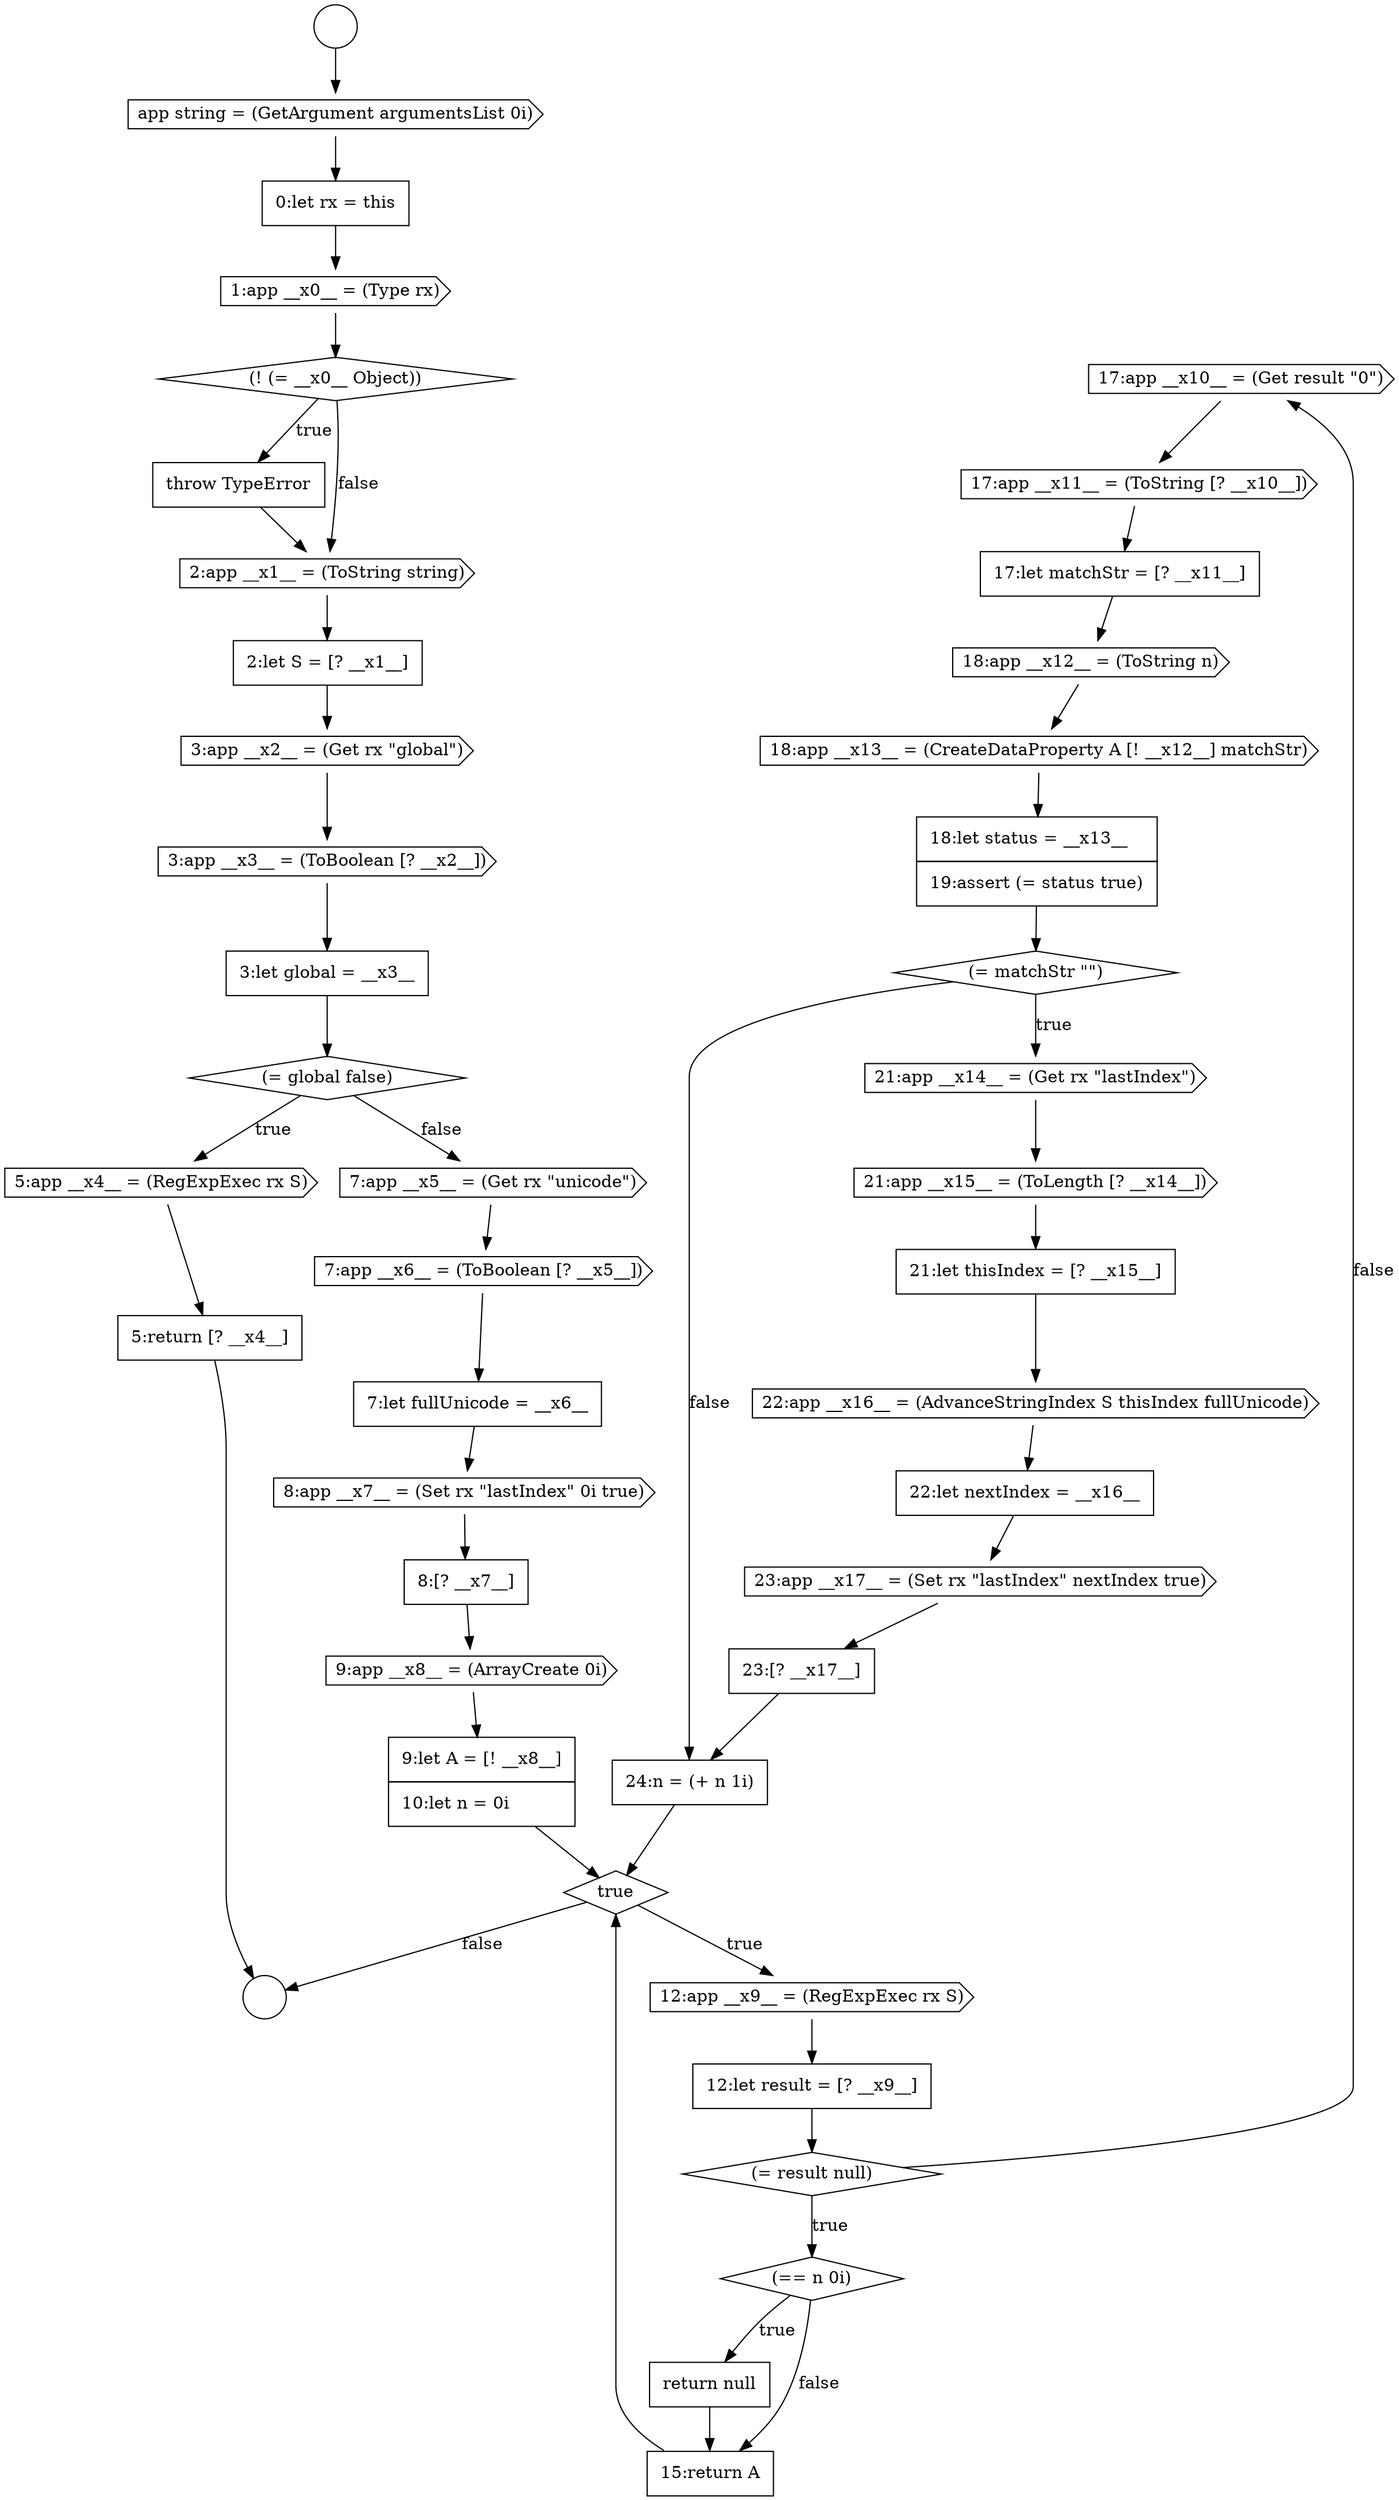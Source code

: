 digraph {
  node14200 [shape=cds, label=<<font color="black">17:app __x10__ = (Get result &quot;0&quot;)</font>> color="black" fillcolor="white" style=filled]
  node14205 [shape=none, margin=0, label=<<font color="black">
    <table border="0" cellborder="1" cellspacing="0" cellpadding="10">
      <tr><td align="left">18:let status = __x13__</td></tr>
      <tr><td align="left">19:assert (= status true)</td></tr>
    </table>
  </font>> color="black" fillcolor="white" style=filled]
  node14209 [shape=none, margin=0, label=<<font color="black">
    <table border="0" cellborder="1" cellspacing="0" cellpadding="10">
      <tr><td align="left">21:let thisIndex = [? __x15__]</td></tr>
    </table>
  </font>> color="black" fillcolor="white" style=filled]
  node14196 [shape=diamond, label=<<font color="black">(= result null)</font>> color="black" fillcolor="white" style=filled]
  node14184 [shape=cds, label=<<font color="black">5:app __x4__ = (RegExpExec rx S)</font>> color="black" fillcolor="white" style=filled]
  node14199 [shape=none, margin=0, label=<<font color="black">
    <table border="0" cellborder="1" cellspacing="0" cellpadding="10">
      <tr><td align="left">15:return A</td></tr>
    </table>
  </font>> color="black" fillcolor="white" style=filled]
  node14174 [shape=none, margin=0, label=<<font color="black">
    <table border="0" cellborder="1" cellspacing="0" cellpadding="10">
      <tr><td align="left">0:let rx = this</td></tr>
    </table>
  </font>> color="black" fillcolor="white" style=filled]
  node14183 [shape=diamond, label=<<font color="black">(= global false)</font>> color="black" fillcolor="white" style=filled]
  node14178 [shape=cds, label=<<font color="black">2:app __x1__ = (ToString string)</font>> color="black" fillcolor="white" style=filled]
  node14201 [shape=cds, label=<<font color="black">17:app __x11__ = (ToString [? __x10__])</font>> color="black" fillcolor="white" style=filled]
  node14182 [shape=none, margin=0, label=<<font color="black">
    <table border="0" cellborder="1" cellspacing="0" cellpadding="10">
      <tr><td align="left">3:let global = __x3__</td></tr>
    </table>
  </font>> color="black" fillcolor="white" style=filled]
  node14187 [shape=cds, label=<<font color="black">7:app __x6__ = (ToBoolean [? __x5__])</font>> color="black" fillcolor="white" style=filled]
  node14210 [shape=cds, label=<<font color="black">22:app __x16__ = (AdvanceStringIndex S thisIndex fullUnicode)</font>> color="black" fillcolor="white" style=filled]
  node14171 [shape=circle label=" " color="black" fillcolor="white" style=filled]
  node14181 [shape=cds, label=<<font color="black">3:app __x3__ = (ToBoolean [? __x2__])</font>> color="black" fillcolor="white" style=filled]
  node14203 [shape=cds, label=<<font color="black">18:app __x12__ = (ToString n)</font>> color="black" fillcolor="white" style=filled]
  node14188 [shape=none, margin=0, label=<<font color="black">
    <table border="0" cellborder="1" cellspacing="0" cellpadding="10">
      <tr><td align="left">7:let fullUnicode = __x6__</td></tr>
    </table>
  </font>> color="black" fillcolor="white" style=filled]
  node14213 [shape=none, margin=0, label=<<font color="black">
    <table border="0" cellborder="1" cellspacing="0" cellpadding="10">
      <tr><td align="left">23:[? __x17__]</td></tr>
    </table>
  </font>> color="black" fillcolor="white" style=filled]
  node14192 [shape=none, margin=0, label=<<font color="black">
    <table border="0" cellborder="1" cellspacing="0" cellpadding="10">
      <tr><td align="left">9:let A = [! __x8__]</td></tr>
      <tr><td align="left">10:let n = 0i</td></tr>
    </table>
  </font>> color="black" fillcolor="white" style=filled]
  node14173 [shape=cds, label=<<font color="black">app string = (GetArgument argumentsList 0i)</font>> color="black" fillcolor="white" style=filled]
  node14212 [shape=cds, label=<<font color="black">23:app __x17__ = (Set rx &quot;lastIndex&quot; nextIndex true)</font>> color="black" fillcolor="white" style=filled]
  node14189 [shape=cds, label=<<font color="black">8:app __x7__ = (Set rx &quot;lastIndex&quot; 0i true)</font>> color="black" fillcolor="white" style=filled]
  node14180 [shape=cds, label=<<font color="black">3:app __x2__ = (Get rx &quot;global&quot;)</font>> color="black" fillcolor="white" style=filled]
  node14185 [shape=none, margin=0, label=<<font color="black">
    <table border="0" cellborder="1" cellspacing="0" cellpadding="10">
      <tr><td align="left">5:return [? __x4__]</td></tr>
    </table>
  </font>> color="black" fillcolor="white" style=filled]
  node14195 [shape=none, margin=0, label=<<font color="black">
    <table border="0" cellborder="1" cellspacing="0" cellpadding="10">
      <tr><td align="left">12:let result = [? __x9__]</td></tr>
    </table>
  </font>> color="black" fillcolor="white" style=filled]
  node14206 [shape=diamond, label=<<font color="black">(= matchStr &quot;&quot;)</font>> color="black" fillcolor="white" style=filled]
  node14193 [shape=diamond, label=<<font color="black">true</font>> color="black" fillcolor="white" style=filled]
  node14198 [shape=none, margin=0, label=<<font color="black">
    <table border="0" cellborder="1" cellspacing="0" cellpadding="10">
      <tr><td align="left">return null</td></tr>
    </table>
  </font>> color="black" fillcolor="white" style=filled]
  node14207 [shape=cds, label=<<font color="black">21:app __x14__ = (Get rx &quot;lastIndex&quot;)</font>> color="black" fillcolor="white" style=filled]
  node14194 [shape=cds, label=<<font color="black">12:app __x9__ = (RegExpExec rx S)</font>> color="black" fillcolor="white" style=filled]
  node14190 [shape=none, margin=0, label=<<font color="black">
    <table border="0" cellborder="1" cellspacing="0" cellpadding="10">
      <tr><td align="left">8:[? __x7__]</td></tr>
    </table>
  </font>> color="black" fillcolor="white" style=filled]
  node14175 [shape=cds, label=<<font color="black">1:app __x0__ = (Type rx)</font>> color="black" fillcolor="white" style=filled]
  node14211 [shape=none, margin=0, label=<<font color="black">
    <table border="0" cellborder="1" cellspacing="0" cellpadding="10">
      <tr><td align="left">22:let nextIndex = __x16__</td></tr>
    </table>
  </font>> color="black" fillcolor="white" style=filled]
  node14186 [shape=cds, label=<<font color="black">7:app __x5__ = (Get rx &quot;unicode&quot;)</font>> color="black" fillcolor="white" style=filled]
  node14179 [shape=none, margin=0, label=<<font color="black">
    <table border="0" cellborder="1" cellspacing="0" cellpadding="10">
      <tr><td align="left">2:let S = [? __x1__]</td></tr>
    </table>
  </font>> color="black" fillcolor="white" style=filled]
  node14197 [shape=diamond, label=<<font color="black">(== n 0i)</font>> color="black" fillcolor="white" style=filled]
  node14202 [shape=none, margin=0, label=<<font color="black">
    <table border="0" cellborder="1" cellspacing="0" cellpadding="10">
      <tr><td align="left">17:let matchStr = [? __x11__]</td></tr>
    </table>
  </font>> color="black" fillcolor="white" style=filled]
  node14172 [shape=circle label=" " color="black" fillcolor="white" style=filled]
  node14204 [shape=cds, label=<<font color="black">18:app __x13__ = (CreateDataProperty A [! __x12__] matchStr)</font>> color="black" fillcolor="white" style=filled]
  node14177 [shape=none, margin=0, label=<<font color="black">
    <table border="0" cellborder="1" cellspacing="0" cellpadding="10">
      <tr><td align="left">throw TypeError</td></tr>
    </table>
  </font>> color="black" fillcolor="white" style=filled]
  node14176 [shape=diamond, label=<<font color="black">(! (= __x0__ Object))</font>> color="black" fillcolor="white" style=filled]
  node14208 [shape=cds, label=<<font color="black">21:app __x15__ = (ToLength [? __x14__])</font>> color="black" fillcolor="white" style=filled]
  node14214 [shape=none, margin=0, label=<<font color="black">
    <table border="0" cellborder="1" cellspacing="0" cellpadding="10">
      <tr><td align="left">24:n = (+ n 1i)</td></tr>
    </table>
  </font>> color="black" fillcolor="white" style=filled]
  node14191 [shape=cds, label=<<font color="black">9:app __x8__ = (ArrayCreate 0i)</font>> color="black" fillcolor="white" style=filled]
  node14214 -> node14193 [ color="black"]
  node14186 -> node14187 [ color="black"]
  node14187 -> node14188 [ color="black"]
  node14195 -> node14196 [ color="black"]
  node14198 -> node14199 [ color="black"]
  node14183 -> node14184 [label=<<font color="black">true</font>> color="black"]
  node14183 -> node14186 [label=<<font color="black">false</font>> color="black"]
  node14185 -> node14172 [ color="black"]
  node14211 -> node14212 [ color="black"]
  node14213 -> node14214 [ color="black"]
  node14192 -> node14193 [ color="black"]
  node14210 -> node14211 [ color="black"]
  node14201 -> node14202 [ color="black"]
  node14199 -> node14193 [ color="black"]
  node14208 -> node14209 [ color="black"]
  node14182 -> node14183 [ color="black"]
  node14171 -> node14173 [ color="black"]
  node14181 -> node14182 [ color="black"]
  node14196 -> node14197 [label=<<font color="black">true</font>> color="black"]
  node14196 -> node14200 [label=<<font color="black">false</font>> color="black"]
  node14176 -> node14177 [label=<<font color="black">true</font>> color="black"]
  node14176 -> node14178 [label=<<font color="black">false</font>> color="black"]
  node14177 -> node14178 [ color="black"]
  node14184 -> node14185 [ color="black"]
  node14180 -> node14181 [ color="black"]
  node14204 -> node14205 [ color="black"]
  node14188 -> node14189 [ color="black"]
  node14179 -> node14180 [ color="black"]
  node14200 -> node14201 [ color="black"]
  node14206 -> node14207 [label=<<font color="black">true</font>> color="black"]
  node14206 -> node14214 [label=<<font color="black">false</font>> color="black"]
  node14175 -> node14176 [ color="black"]
  node14202 -> node14203 [ color="black"]
  node14191 -> node14192 [ color="black"]
  node14173 -> node14174 [ color="black"]
  node14209 -> node14210 [ color="black"]
  node14207 -> node14208 [ color="black"]
  node14190 -> node14191 [ color="black"]
  node14194 -> node14195 [ color="black"]
  node14193 -> node14194 [label=<<font color="black">true</font>> color="black"]
  node14193 -> node14172 [label=<<font color="black">false</font>> color="black"]
  node14174 -> node14175 [ color="black"]
  node14189 -> node14190 [ color="black"]
  node14197 -> node14198 [label=<<font color="black">true</font>> color="black"]
  node14197 -> node14199 [label=<<font color="black">false</font>> color="black"]
  node14212 -> node14213 [ color="black"]
  node14205 -> node14206 [ color="black"]
  node14178 -> node14179 [ color="black"]
  node14203 -> node14204 [ color="black"]
}
